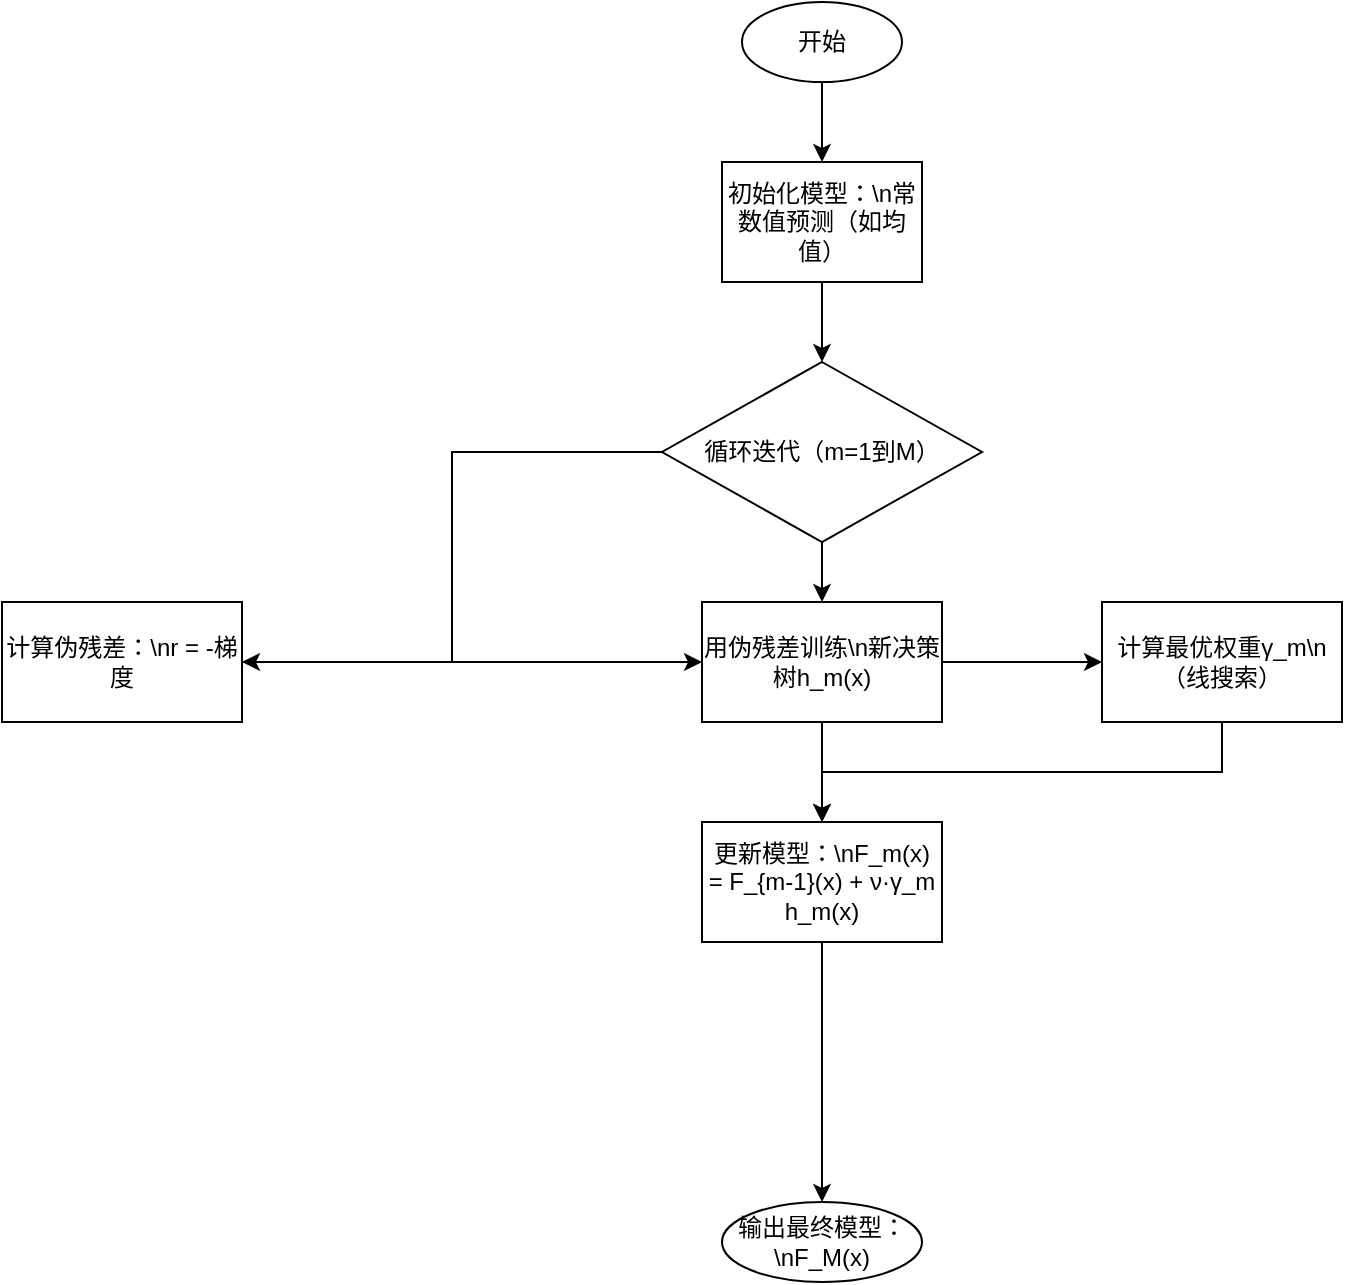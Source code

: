<mxfile version="26.2.9">
  <diagram name="第 1 页" id="50go7f0qgQY2vd9mPgj_">
    <mxGraphModel dx="1215" dy="776" grid="1" gridSize="10" guides="1" tooltips="1" connect="1" arrows="1" fold="1" page="1" pageScale="1" pageWidth="827" pageHeight="1169" math="0" shadow="0">
      <root>
        <mxCell id="0" />
        <mxCell id="1" parent="0" />
        <mxCell id="dSdC_yqx38VfiPNCcUNh-1" value="开始" style="ellipse;whiteSpace=wrap;html=1;" vertex="1" parent="1">
          <mxGeometry x="380" y="40" width="80" height="40" as="geometry" />
        </mxCell>
        <mxCell id="dSdC_yqx38VfiPNCcUNh-2" value="初始化模型：\n常数值预测（如均值）" style="rounded=0;whiteSpace=wrap;html=1;" vertex="1" parent="1">
          <mxGeometry x="370" y="120" width="100" height="60" as="geometry" />
        </mxCell>
        <mxCell id="dSdC_yqx38VfiPNCcUNh-20" value="" style="edgeStyle=orthogonalEdgeStyle;rounded=0;orthogonalLoop=1;jettySize=auto;html=1;" edge="1" parent="1" source="dSdC_yqx38VfiPNCcUNh-3" target="dSdC_yqx38VfiPNCcUNh-5">
          <mxGeometry relative="1" as="geometry" />
        </mxCell>
        <mxCell id="dSdC_yqx38VfiPNCcUNh-3" value="循环迭代（m=1到M）" style="rhombus;whiteSpace=wrap;html=1;" vertex="1" parent="1">
          <mxGeometry x="340" y="220" width="160" height="90" as="geometry" />
        </mxCell>
        <mxCell id="dSdC_yqx38VfiPNCcUNh-4" value="计算伪残差：\nr = -梯度" style="rounded=0;whiteSpace=wrap;html=1;" vertex="1" parent="1">
          <mxGeometry x="10" y="340" width="120" height="60" as="geometry" />
        </mxCell>
        <mxCell id="dSdC_yqx38VfiPNCcUNh-22" value="" style="edgeStyle=orthogonalEdgeStyle;rounded=0;orthogonalLoop=1;jettySize=auto;html=1;" edge="1" parent="1" source="dSdC_yqx38VfiPNCcUNh-5" target="dSdC_yqx38VfiPNCcUNh-7">
          <mxGeometry relative="1" as="geometry" />
        </mxCell>
        <mxCell id="dSdC_yqx38VfiPNCcUNh-5" value="用伪残差训练\n新决策树h_m(x)" style="rounded=0;whiteSpace=wrap;html=1;" vertex="1" parent="1">
          <mxGeometry x="360" y="340" width="120" height="60" as="geometry" />
        </mxCell>
        <mxCell id="dSdC_yqx38VfiPNCcUNh-6" value="计算最优权重γ_m\n（线搜索）" style="rounded=0;whiteSpace=wrap;html=1;" vertex="1" parent="1">
          <mxGeometry x="560" y="340" width="120" height="60" as="geometry" />
        </mxCell>
        <mxCell id="dSdC_yqx38VfiPNCcUNh-17" value="" style="edgeStyle=orthogonalEdgeStyle;rounded=0;orthogonalLoop=1;jettySize=auto;html=1;" edge="1" parent="1" source="dSdC_yqx38VfiPNCcUNh-7" target="dSdC_yqx38VfiPNCcUNh-8">
          <mxGeometry relative="1" as="geometry" />
        </mxCell>
        <mxCell id="dSdC_yqx38VfiPNCcUNh-7" value="更新模型：\nF_m(x) = F_{m-1}(x) + ν·γ_m h_m(x)" style="rounded=0;whiteSpace=wrap;html=1;" vertex="1" parent="1">
          <mxGeometry x="360" y="450" width="120" height="60" as="geometry" />
        </mxCell>
        <mxCell id="dSdC_yqx38VfiPNCcUNh-8" value="输出最终模型：\nF_M(x)" style="ellipse;whiteSpace=wrap;html=1;" vertex="1" parent="1">
          <mxGeometry x="370" y="640" width="100" height="40" as="geometry" />
        </mxCell>
        <mxCell id="dSdC_yqx38VfiPNCcUNh-9" style="edgeStyle=orthogonalEdgeStyle;rounded=0;html=1;exitX=0.5;exitY=1;entryX=0.5;entryY=0;" edge="1" parent="1" source="dSdC_yqx38VfiPNCcUNh-1" target="dSdC_yqx38VfiPNCcUNh-2">
          <mxGeometry relative="1" as="geometry" />
        </mxCell>
        <mxCell id="dSdC_yqx38VfiPNCcUNh-10" style="edgeStyle=orthogonalEdgeStyle;rounded=0;html=1;exitX=0.5;exitY=1;entryX=0.5;entryY=0;" edge="1" parent="1" source="dSdC_yqx38VfiPNCcUNh-2" target="dSdC_yqx38VfiPNCcUNh-3">
          <mxGeometry relative="1" as="geometry" />
        </mxCell>
        <mxCell id="dSdC_yqx38VfiPNCcUNh-11" style="edgeStyle=orthogonalEdgeStyle;rounded=0;html=1;exitX=0.25;exitY=0.5;entryX=1;entryY=0.5;" edge="1" parent="1" source="dSdC_yqx38VfiPNCcUNh-3" target="dSdC_yqx38VfiPNCcUNh-4">
          <mxGeometry relative="1" as="geometry" />
        </mxCell>
        <mxCell id="dSdC_yqx38VfiPNCcUNh-12" style="edgeStyle=orthogonalEdgeStyle;rounded=0;html=1;exitX=1;exitY=0.5;entryX=0;entryY=0.5;" edge="1" parent="1" source="dSdC_yqx38VfiPNCcUNh-4" target="dSdC_yqx38VfiPNCcUNh-5">
          <mxGeometry relative="1" as="geometry" />
        </mxCell>
        <mxCell id="dSdC_yqx38VfiPNCcUNh-13" style="edgeStyle=orthogonalEdgeStyle;rounded=0;html=1;exitX=1;exitY=0.5;entryX=0;entryY=0.5;" edge="1" parent="1" source="dSdC_yqx38VfiPNCcUNh-5" target="dSdC_yqx38VfiPNCcUNh-6">
          <mxGeometry relative="1" as="geometry" />
        </mxCell>
        <mxCell id="dSdC_yqx38VfiPNCcUNh-14" style="edgeStyle=orthogonalEdgeStyle;rounded=0;html=1;exitX=0.5;exitY=1;entryX=0.5;entryY=0;" edge="1" parent="1" source="dSdC_yqx38VfiPNCcUNh-6" target="dSdC_yqx38VfiPNCcUNh-7">
          <mxGeometry relative="1" as="geometry" />
        </mxCell>
      </root>
    </mxGraphModel>
  </diagram>
</mxfile>
